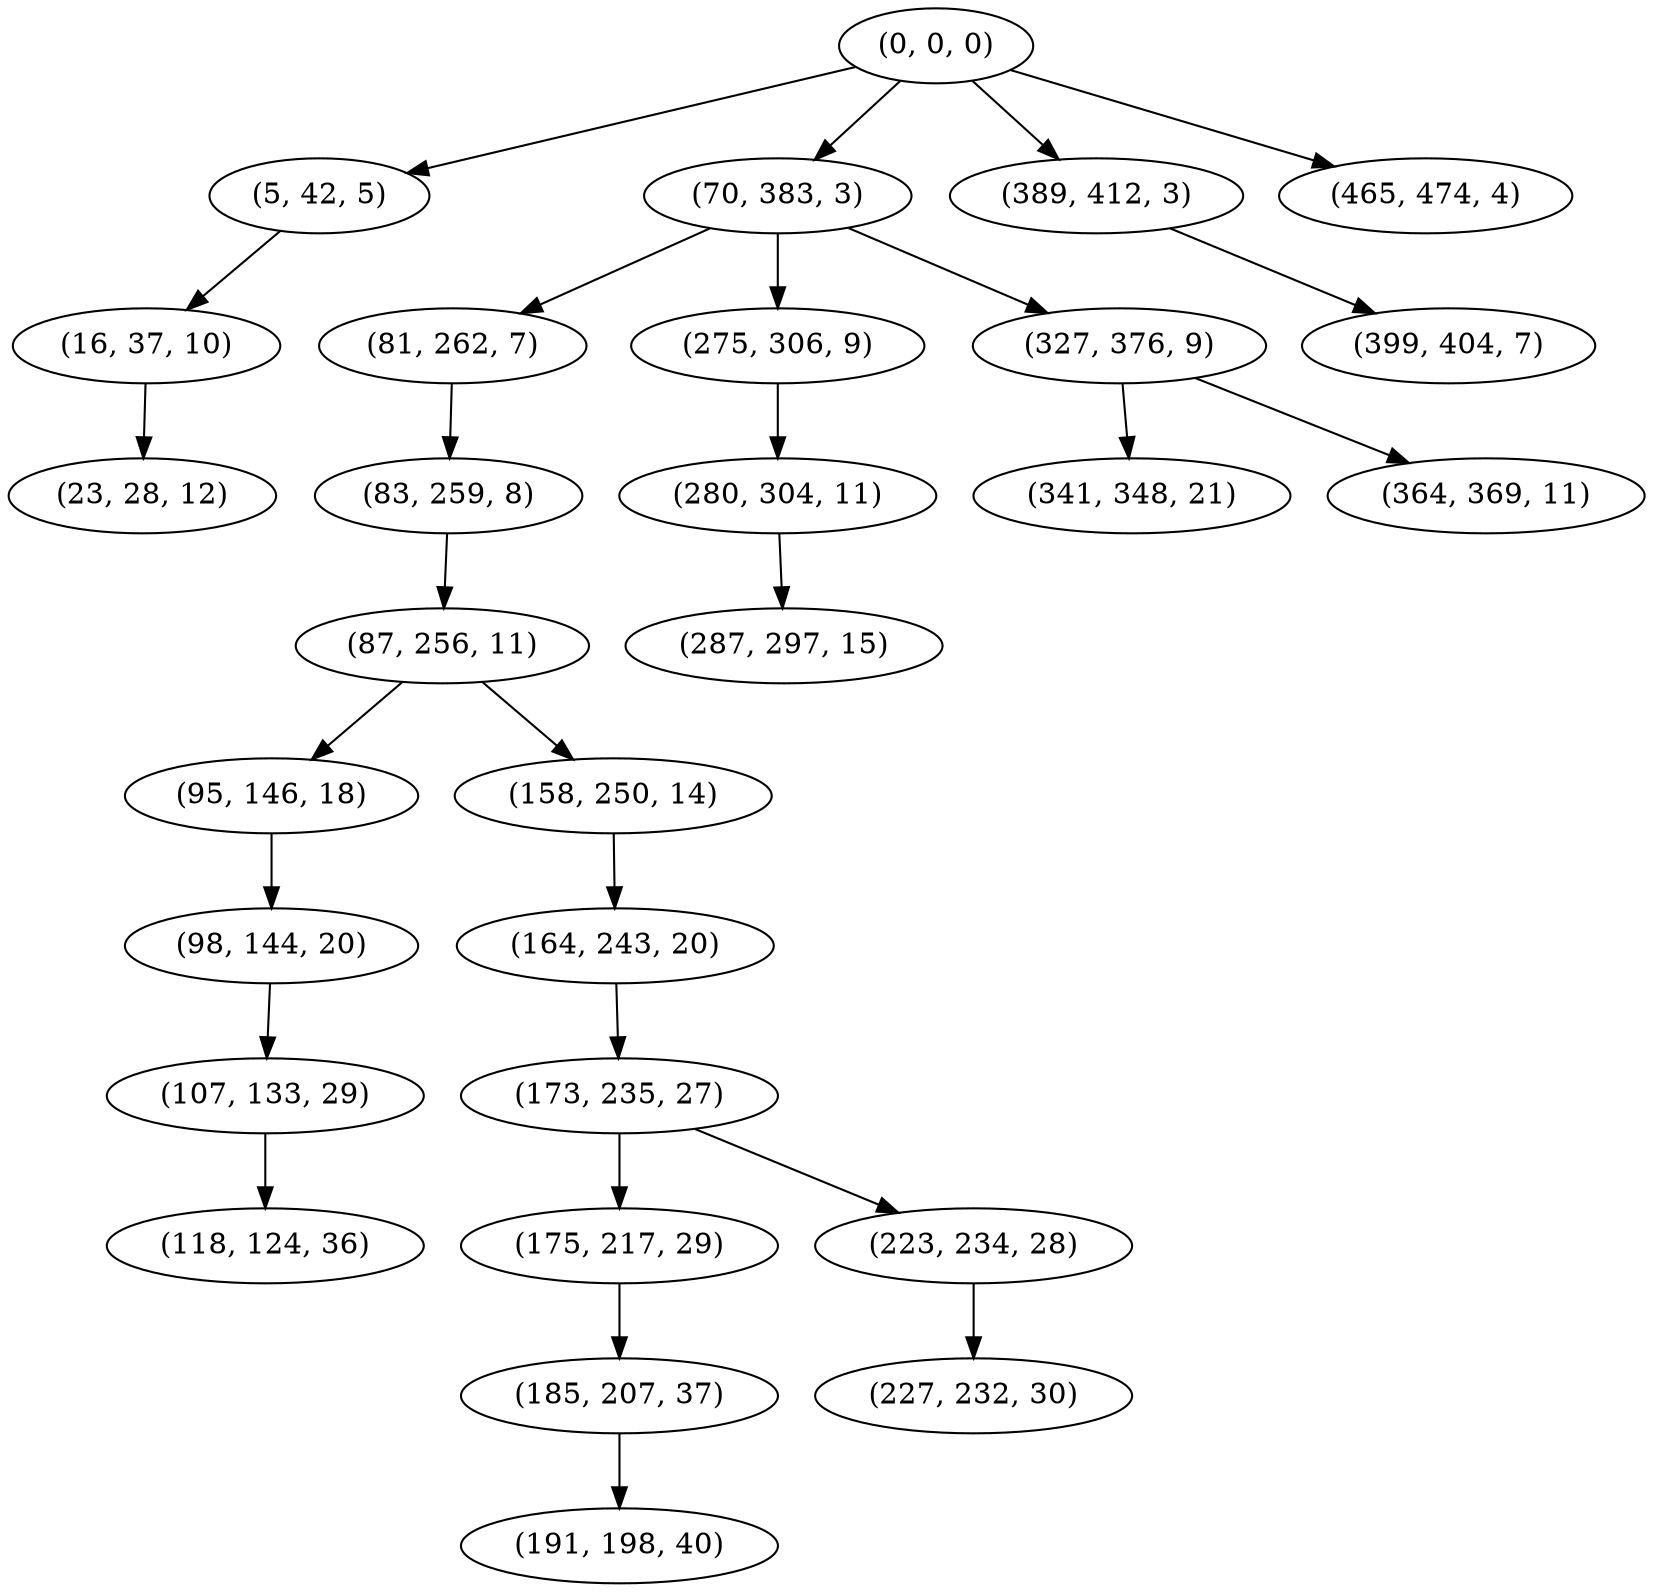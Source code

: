digraph tree {
    "(0, 0, 0)";
    "(5, 42, 5)";
    "(16, 37, 10)";
    "(23, 28, 12)";
    "(70, 383, 3)";
    "(81, 262, 7)";
    "(83, 259, 8)";
    "(87, 256, 11)";
    "(95, 146, 18)";
    "(98, 144, 20)";
    "(107, 133, 29)";
    "(118, 124, 36)";
    "(158, 250, 14)";
    "(164, 243, 20)";
    "(173, 235, 27)";
    "(175, 217, 29)";
    "(185, 207, 37)";
    "(191, 198, 40)";
    "(223, 234, 28)";
    "(227, 232, 30)";
    "(275, 306, 9)";
    "(280, 304, 11)";
    "(287, 297, 15)";
    "(327, 376, 9)";
    "(341, 348, 21)";
    "(364, 369, 11)";
    "(389, 412, 3)";
    "(399, 404, 7)";
    "(465, 474, 4)";
    "(0, 0, 0)" -> "(5, 42, 5)";
    "(0, 0, 0)" -> "(70, 383, 3)";
    "(0, 0, 0)" -> "(389, 412, 3)";
    "(0, 0, 0)" -> "(465, 474, 4)";
    "(5, 42, 5)" -> "(16, 37, 10)";
    "(16, 37, 10)" -> "(23, 28, 12)";
    "(70, 383, 3)" -> "(81, 262, 7)";
    "(70, 383, 3)" -> "(275, 306, 9)";
    "(70, 383, 3)" -> "(327, 376, 9)";
    "(81, 262, 7)" -> "(83, 259, 8)";
    "(83, 259, 8)" -> "(87, 256, 11)";
    "(87, 256, 11)" -> "(95, 146, 18)";
    "(87, 256, 11)" -> "(158, 250, 14)";
    "(95, 146, 18)" -> "(98, 144, 20)";
    "(98, 144, 20)" -> "(107, 133, 29)";
    "(107, 133, 29)" -> "(118, 124, 36)";
    "(158, 250, 14)" -> "(164, 243, 20)";
    "(164, 243, 20)" -> "(173, 235, 27)";
    "(173, 235, 27)" -> "(175, 217, 29)";
    "(173, 235, 27)" -> "(223, 234, 28)";
    "(175, 217, 29)" -> "(185, 207, 37)";
    "(185, 207, 37)" -> "(191, 198, 40)";
    "(223, 234, 28)" -> "(227, 232, 30)";
    "(275, 306, 9)" -> "(280, 304, 11)";
    "(280, 304, 11)" -> "(287, 297, 15)";
    "(327, 376, 9)" -> "(341, 348, 21)";
    "(327, 376, 9)" -> "(364, 369, 11)";
    "(389, 412, 3)" -> "(399, 404, 7)";
}
